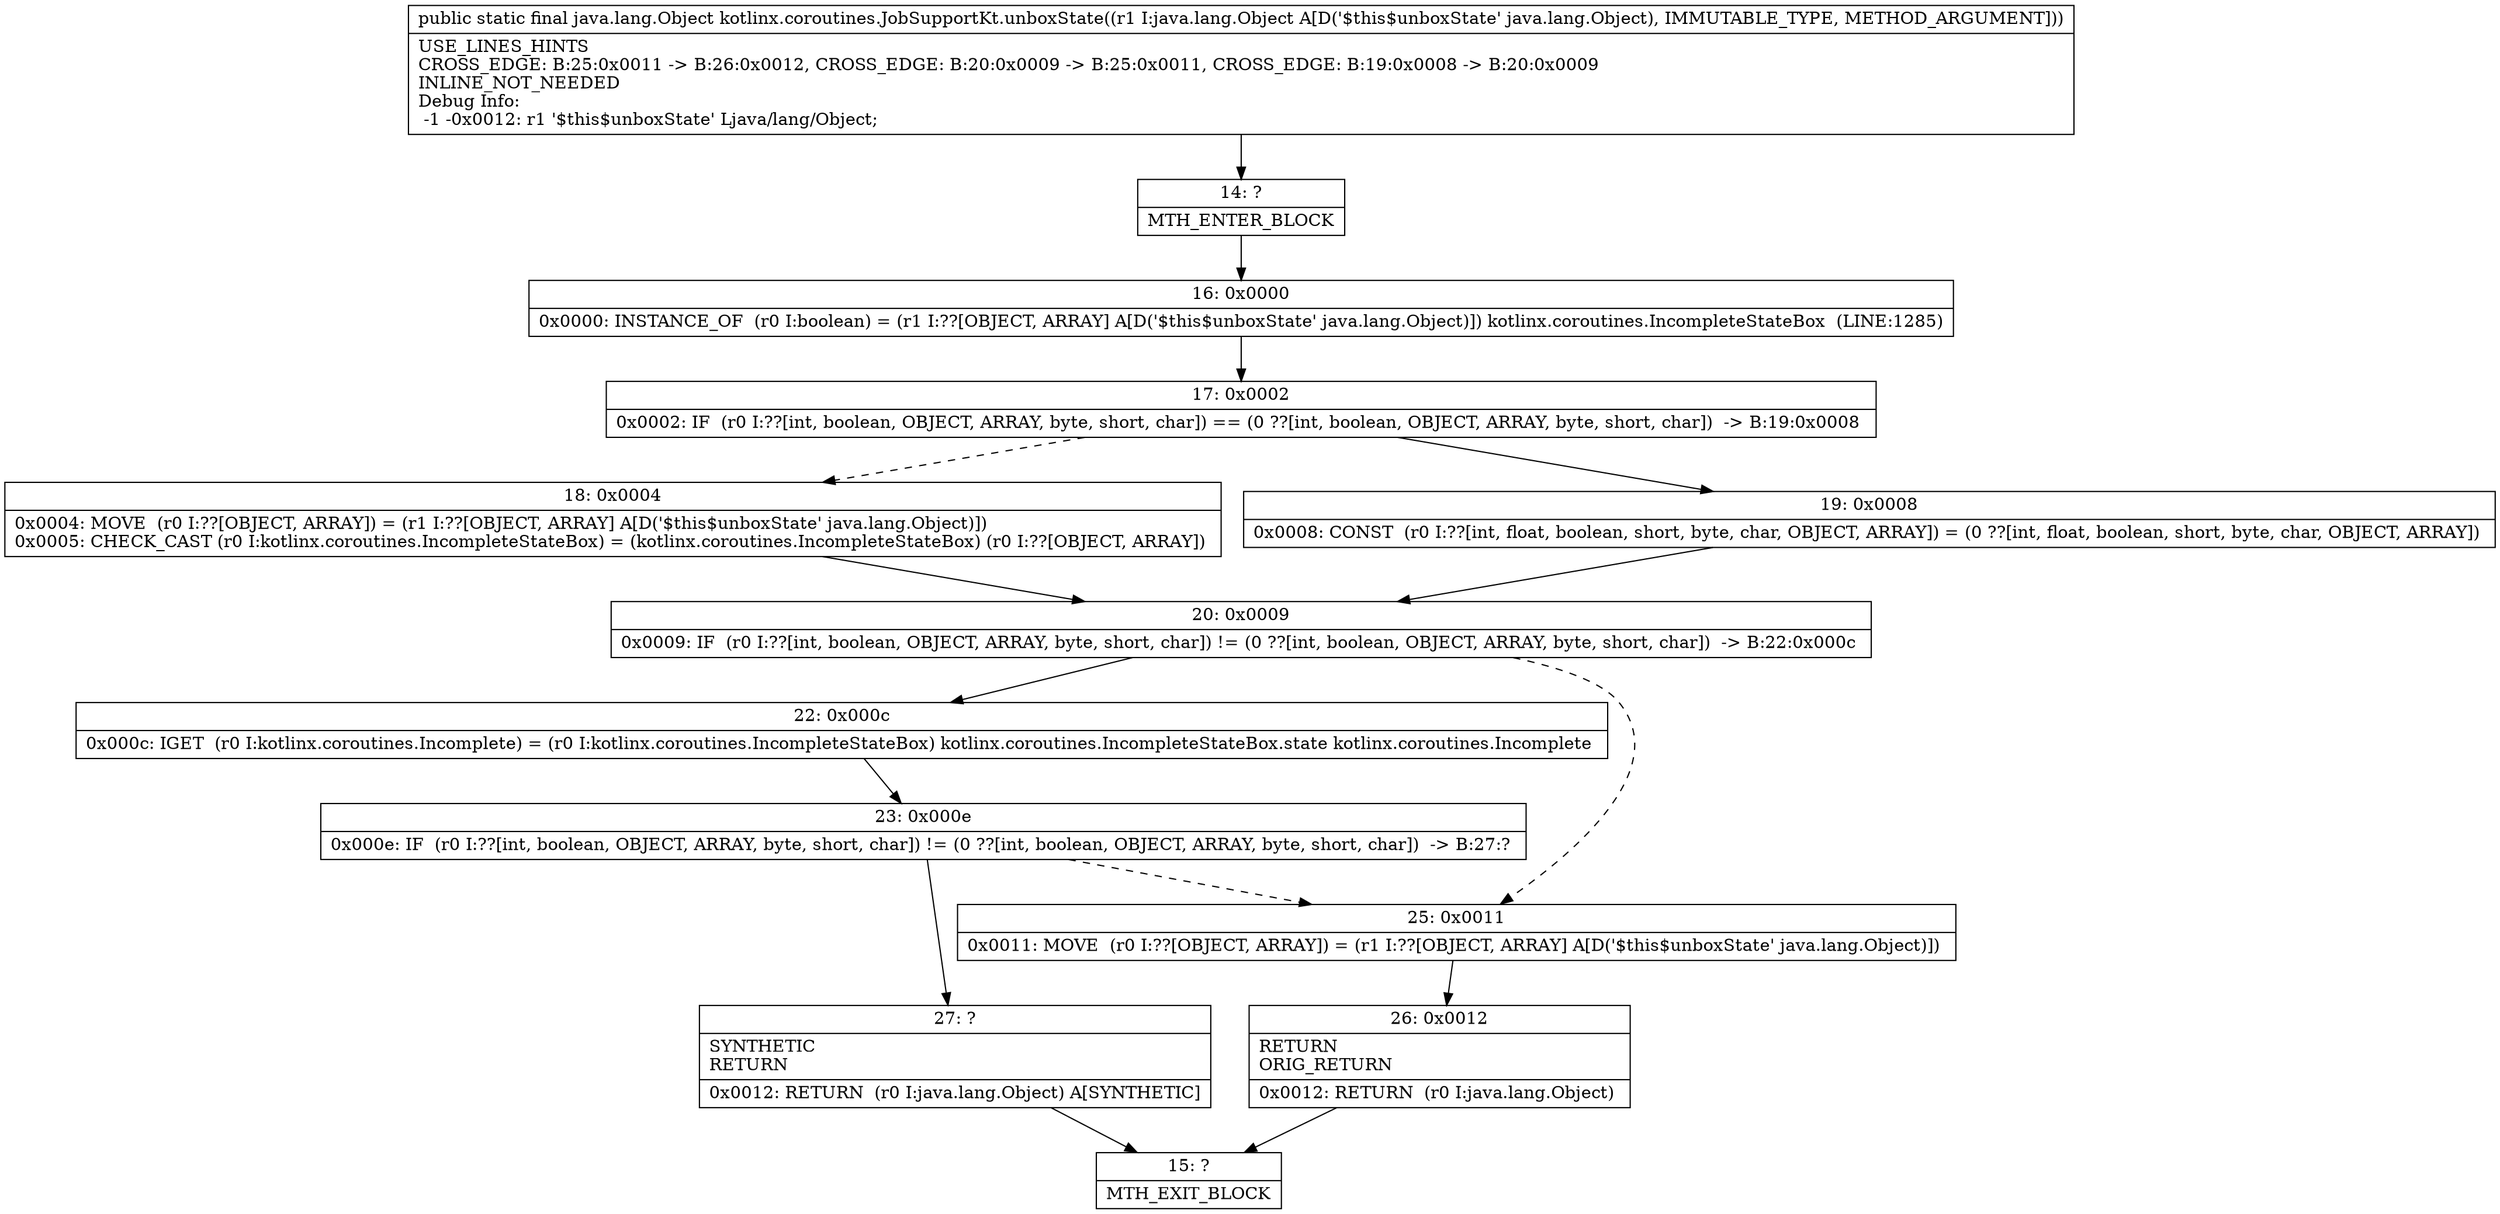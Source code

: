 digraph "CFG forkotlinx.coroutines.JobSupportKt.unboxState(Ljava\/lang\/Object;)Ljava\/lang\/Object;" {
Node_14 [shape=record,label="{14\:\ ?|MTH_ENTER_BLOCK\l}"];
Node_16 [shape=record,label="{16\:\ 0x0000|0x0000: INSTANCE_OF  (r0 I:boolean) = (r1 I:??[OBJECT, ARRAY] A[D('$this$unboxState' java.lang.Object)]) kotlinx.coroutines.IncompleteStateBox  (LINE:1285)\l}"];
Node_17 [shape=record,label="{17\:\ 0x0002|0x0002: IF  (r0 I:??[int, boolean, OBJECT, ARRAY, byte, short, char]) == (0 ??[int, boolean, OBJECT, ARRAY, byte, short, char])  \-\> B:19:0x0008 \l}"];
Node_18 [shape=record,label="{18\:\ 0x0004|0x0004: MOVE  (r0 I:??[OBJECT, ARRAY]) = (r1 I:??[OBJECT, ARRAY] A[D('$this$unboxState' java.lang.Object)]) \l0x0005: CHECK_CAST (r0 I:kotlinx.coroutines.IncompleteStateBox) = (kotlinx.coroutines.IncompleteStateBox) (r0 I:??[OBJECT, ARRAY]) \l}"];
Node_20 [shape=record,label="{20\:\ 0x0009|0x0009: IF  (r0 I:??[int, boolean, OBJECT, ARRAY, byte, short, char]) != (0 ??[int, boolean, OBJECT, ARRAY, byte, short, char])  \-\> B:22:0x000c \l}"];
Node_22 [shape=record,label="{22\:\ 0x000c|0x000c: IGET  (r0 I:kotlinx.coroutines.Incomplete) = (r0 I:kotlinx.coroutines.IncompleteStateBox) kotlinx.coroutines.IncompleteStateBox.state kotlinx.coroutines.Incomplete \l}"];
Node_23 [shape=record,label="{23\:\ 0x000e|0x000e: IF  (r0 I:??[int, boolean, OBJECT, ARRAY, byte, short, char]) != (0 ??[int, boolean, OBJECT, ARRAY, byte, short, char])  \-\> B:27:? \l}"];
Node_27 [shape=record,label="{27\:\ ?|SYNTHETIC\lRETURN\l|0x0012: RETURN  (r0 I:java.lang.Object) A[SYNTHETIC]\l}"];
Node_15 [shape=record,label="{15\:\ ?|MTH_EXIT_BLOCK\l}"];
Node_25 [shape=record,label="{25\:\ 0x0011|0x0011: MOVE  (r0 I:??[OBJECT, ARRAY]) = (r1 I:??[OBJECT, ARRAY] A[D('$this$unboxState' java.lang.Object)]) \l}"];
Node_26 [shape=record,label="{26\:\ 0x0012|RETURN\lORIG_RETURN\l|0x0012: RETURN  (r0 I:java.lang.Object) \l}"];
Node_19 [shape=record,label="{19\:\ 0x0008|0x0008: CONST  (r0 I:??[int, float, boolean, short, byte, char, OBJECT, ARRAY]) = (0 ??[int, float, boolean, short, byte, char, OBJECT, ARRAY]) \l}"];
MethodNode[shape=record,label="{public static final java.lang.Object kotlinx.coroutines.JobSupportKt.unboxState((r1 I:java.lang.Object A[D('$this$unboxState' java.lang.Object), IMMUTABLE_TYPE, METHOD_ARGUMENT]))  | USE_LINES_HINTS\lCROSS_EDGE: B:25:0x0011 \-\> B:26:0x0012, CROSS_EDGE: B:20:0x0009 \-\> B:25:0x0011, CROSS_EDGE: B:19:0x0008 \-\> B:20:0x0009\lINLINE_NOT_NEEDED\lDebug Info:\l  \-1 \-0x0012: r1 '$this$unboxState' Ljava\/lang\/Object;\l}"];
MethodNode -> Node_14;Node_14 -> Node_16;
Node_16 -> Node_17;
Node_17 -> Node_18[style=dashed];
Node_17 -> Node_19;
Node_18 -> Node_20;
Node_20 -> Node_22;
Node_20 -> Node_25[style=dashed];
Node_22 -> Node_23;
Node_23 -> Node_25[style=dashed];
Node_23 -> Node_27;
Node_27 -> Node_15;
Node_25 -> Node_26;
Node_26 -> Node_15;
Node_19 -> Node_20;
}

